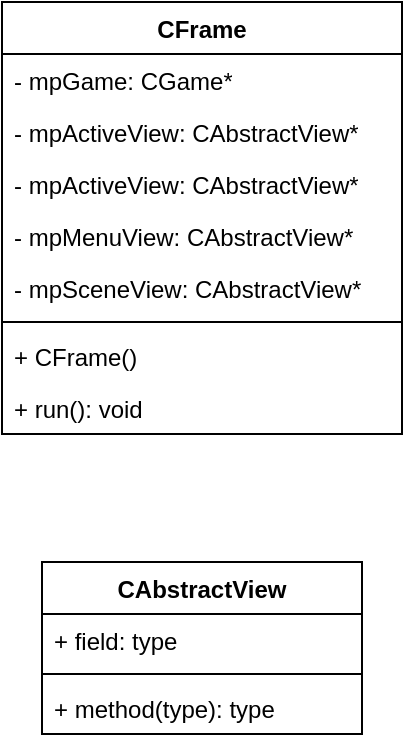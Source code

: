 <mxfile version="24.4.0" type="device">
  <diagram id="C5RBs43oDa-KdzZeNtuy" name="Page-1">
    <mxGraphModel dx="1418" dy="868" grid="1" gridSize="10" guides="1" tooltips="1" connect="1" arrows="1" fold="1" page="1" pageScale="1" pageWidth="827" pageHeight="1169" math="0" shadow="0">
      <root>
        <mxCell id="WIyWlLk6GJQsqaUBKTNV-0" />
        <mxCell id="WIyWlLk6GJQsqaUBKTNV-1" parent="WIyWlLk6GJQsqaUBKTNV-0" />
        <mxCell id="eOk6aLeWenQgSQdd0xCw-0" value="CFrame" style="swimlane;fontStyle=1;align=center;verticalAlign=top;childLayout=stackLayout;horizontal=1;startSize=26;horizontalStack=0;resizeParent=1;resizeParentMax=0;resizeLast=0;collapsible=1;marginBottom=0;whiteSpace=wrap;html=1;" vertex="1" parent="WIyWlLk6GJQsqaUBKTNV-1">
          <mxGeometry x="160" y="270" width="200" height="216" as="geometry" />
        </mxCell>
        <mxCell id="eOk6aLeWenQgSQdd0xCw-1" value="- mpGame:&amp;nbsp;CGame*&lt;div&gt;&lt;br&gt;&lt;/div&gt;" style="text;strokeColor=none;fillColor=none;align=left;verticalAlign=top;spacingLeft=4;spacingRight=4;overflow=hidden;rotatable=0;points=[[0,0.5],[1,0.5]];portConstraint=eastwest;whiteSpace=wrap;html=1;" vertex="1" parent="eOk6aLeWenQgSQdd0xCw-0">
          <mxGeometry y="26" width="200" height="26" as="geometry" />
        </mxCell>
        <mxCell id="eOk6aLeWenQgSQdd0xCw-4" value="- mpActiveView: CAbstractView*" style="text;strokeColor=none;fillColor=none;align=left;verticalAlign=top;spacingLeft=4;spacingRight=4;overflow=hidden;rotatable=0;points=[[0,0.5],[1,0.5]];portConstraint=eastwest;whiteSpace=wrap;html=1;" vertex="1" parent="eOk6aLeWenQgSQdd0xCw-0">
          <mxGeometry y="52" width="200" height="26" as="geometry" />
        </mxCell>
        <mxCell id="eOk6aLeWenQgSQdd0xCw-5" value="- mpActiveView: CAbstractView*" style="text;strokeColor=none;fillColor=none;align=left;verticalAlign=top;spacingLeft=4;spacingRight=4;overflow=hidden;rotatable=0;points=[[0,0.5],[1,0.5]];portConstraint=eastwest;whiteSpace=wrap;html=1;" vertex="1" parent="eOk6aLeWenQgSQdd0xCw-0">
          <mxGeometry y="78" width="200" height="26" as="geometry" />
        </mxCell>
        <mxCell id="eOk6aLeWenQgSQdd0xCw-6" value="- mpMenuView: CAbstractView*" style="text;strokeColor=none;fillColor=none;align=left;verticalAlign=top;spacingLeft=4;spacingRight=4;overflow=hidden;rotatable=0;points=[[0,0.5],[1,0.5]];portConstraint=eastwest;whiteSpace=wrap;html=1;" vertex="1" parent="eOk6aLeWenQgSQdd0xCw-0">
          <mxGeometry y="104" width="200" height="26" as="geometry" />
        </mxCell>
        <mxCell id="eOk6aLeWenQgSQdd0xCw-7" value="- mpSceneView: CAbstractView*" style="text;strokeColor=none;fillColor=none;align=left;verticalAlign=top;spacingLeft=4;spacingRight=4;overflow=hidden;rotatable=0;points=[[0,0.5],[1,0.5]];portConstraint=eastwest;whiteSpace=wrap;html=1;" vertex="1" parent="eOk6aLeWenQgSQdd0xCw-0">
          <mxGeometry y="130" width="200" height="26" as="geometry" />
        </mxCell>
        <mxCell id="eOk6aLeWenQgSQdd0xCw-2" value="" style="line;strokeWidth=1;fillColor=none;align=left;verticalAlign=middle;spacingTop=-1;spacingLeft=3;spacingRight=3;rotatable=0;labelPosition=right;points=[];portConstraint=eastwest;strokeColor=inherit;" vertex="1" parent="eOk6aLeWenQgSQdd0xCw-0">
          <mxGeometry y="156" width="200" height="8" as="geometry" />
        </mxCell>
        <mxCell id="eOk6aLeWenQgSQdd0xCw-3" value="+&amp;nbsp;CFrame()" style="text;strokeColor=none;fillColor=none;align=left;verticalAlign=top;spacingLeft=4;spacingRight=4;overflow=hidden;rotatable=0;points=[[0,0.5],[1,0.5]];portConstraint=eastwest;whiteSpace=wrap;html=1;" vertex="1" parent="eOk6aLeWenQgSQdd0xCw-0">
          <mxGeometry y="164" width="200" height="26" as="geometry" />
        </mxCell>
        <mxCell id="eOk6aLeWenQgSQdd0xCw-8" value="+ run(): void" style="text;strokeColor=none;fillColor=none;align=left;verticalAlign=top;spacingLeft=4;spacingRight=4;overflow=hidden;rotatable=0;points=[[0,0.5],[1,0.5]];portConstraint=eastwest;whiteSpace=wrap;html=1;" vertex="1" parent="eOk6aLeWenQgSQdd0xCw-0">
          <mxGeometry y="190" width="200" height="26" as="geometry" />
        </mxCell>
        <mxCell id="eOk6aLeWenQgSQdd0xCw-9" value="CAbstractView" style="swimlane;fontStyle=1;align=center;verticalAlign=top;childLayout=stackLayout;horizontal=1;startSize=26;horizontalStack=0;resizeParent=1;resizeParentMax=0;resizeLast=0;collapsible=1;marginBottom=0;whiteSpace=wrap;html=1;" vertex="1" parent="WIyWlLk6GJQsqaUBKTNV-1">
          <mxGeometry x="180" y="550" width="160" height="86" as="geometry" />
        </mxCell>
        <mxCell id="eOk6aLeWenQgSQdd0xCw-10" value="+ field: type" style="text;strokeColor=none;fillColor=none;align=left;verticalAlign=top;spacingLeft=4;spacingRight=4;overflow=hidden;rotatable=0;points=[[0,0.5],[1,0.5]];portConstraint=eastwest;whiteSpace=wrap;html=1;" vertex="1" parent="eOk6aLeWenQgSQdd0xCw-9">
          <mxGeometry y="26" width="160" height="26" as="geometry" />
        </mxCell>
        <mxCell id="eOk6aLeWenQgSQdd0xCw-11" value="" style="line;strokeWidth=1;fillColor=none;align=left;verticalAlign=middle;spacingTop=-1;spacingLeft=3;spacingRight=3;rotatable=0;labelPosition=right;points=[];portConstraint=eastwest;strokeColor=inherit;" vertex="1" parent="eOk6aLeWenQgSQdd0xCw-9">
          <mxGeometry y="52" width="160" height="8" as="geometry" />
        </mxCell>
        <mxCell id="eOk6aLeWenQgSQdd0xCw-12" value="+ method(type): type" style="text;strokeColor=none;fillColor=none;align=left;verticalAlign=top;spacingLeft=4;spacingRight=4;overflow=hidden;rotatable=0;points=[[0,0.5],[1,0.5]];portConstraint=eastwest;whiteSpace=wrap;html=1;" vertex="1" parent="eOk6aLeWenQgSQdd0xCw-9">
          <mxGeometry y="60" width="160" height="26" as="geometry" />
        </mxCell>
      </root>
    </mxGraphModel>
  </diagram>
</mxfile>
